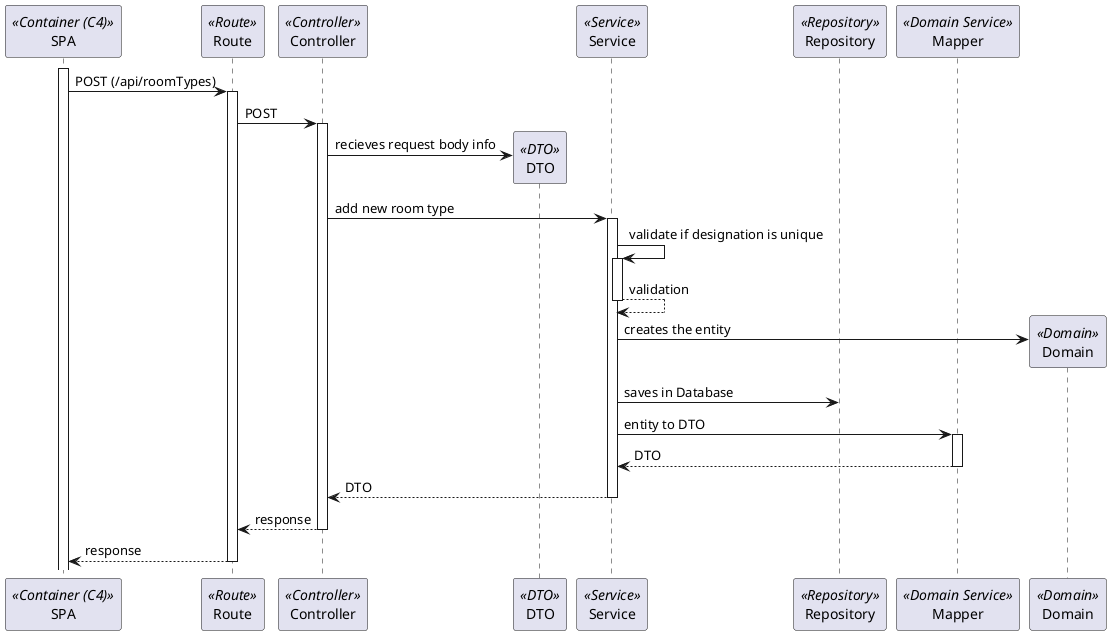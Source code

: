 ```plantuml
@startuml Process_View
participant SPA as SPA <<Container (C4)>>
participant Route as Route <<Route>>
participant Controller as Controller <<Controller>>
participant DTO as DTO <<DTO>>
participant Service as Service <<Service>>
participant Repository as Repository <<Repository>>
participant Mapper as Mapper <<Domain Service>>
participant Domain as Domain <<Domain>>
activate SPA
SPA -> Route: POST (/api/roomTypes)
activate Route
Route -> Controller : POST
activate Controller
Controller -> DTO** : recieves request body info
Controller -> Service : add new room type
activate Service
Service -> Service : validate if designation is unique
activate Service
return validation
Service -> Domain** : creates the entity
Service -> Repository : saves in Database
Service -> Mapper : entity to DTO
activate Mapper
return DTO
return DTO
return response
return response

@enduml
```